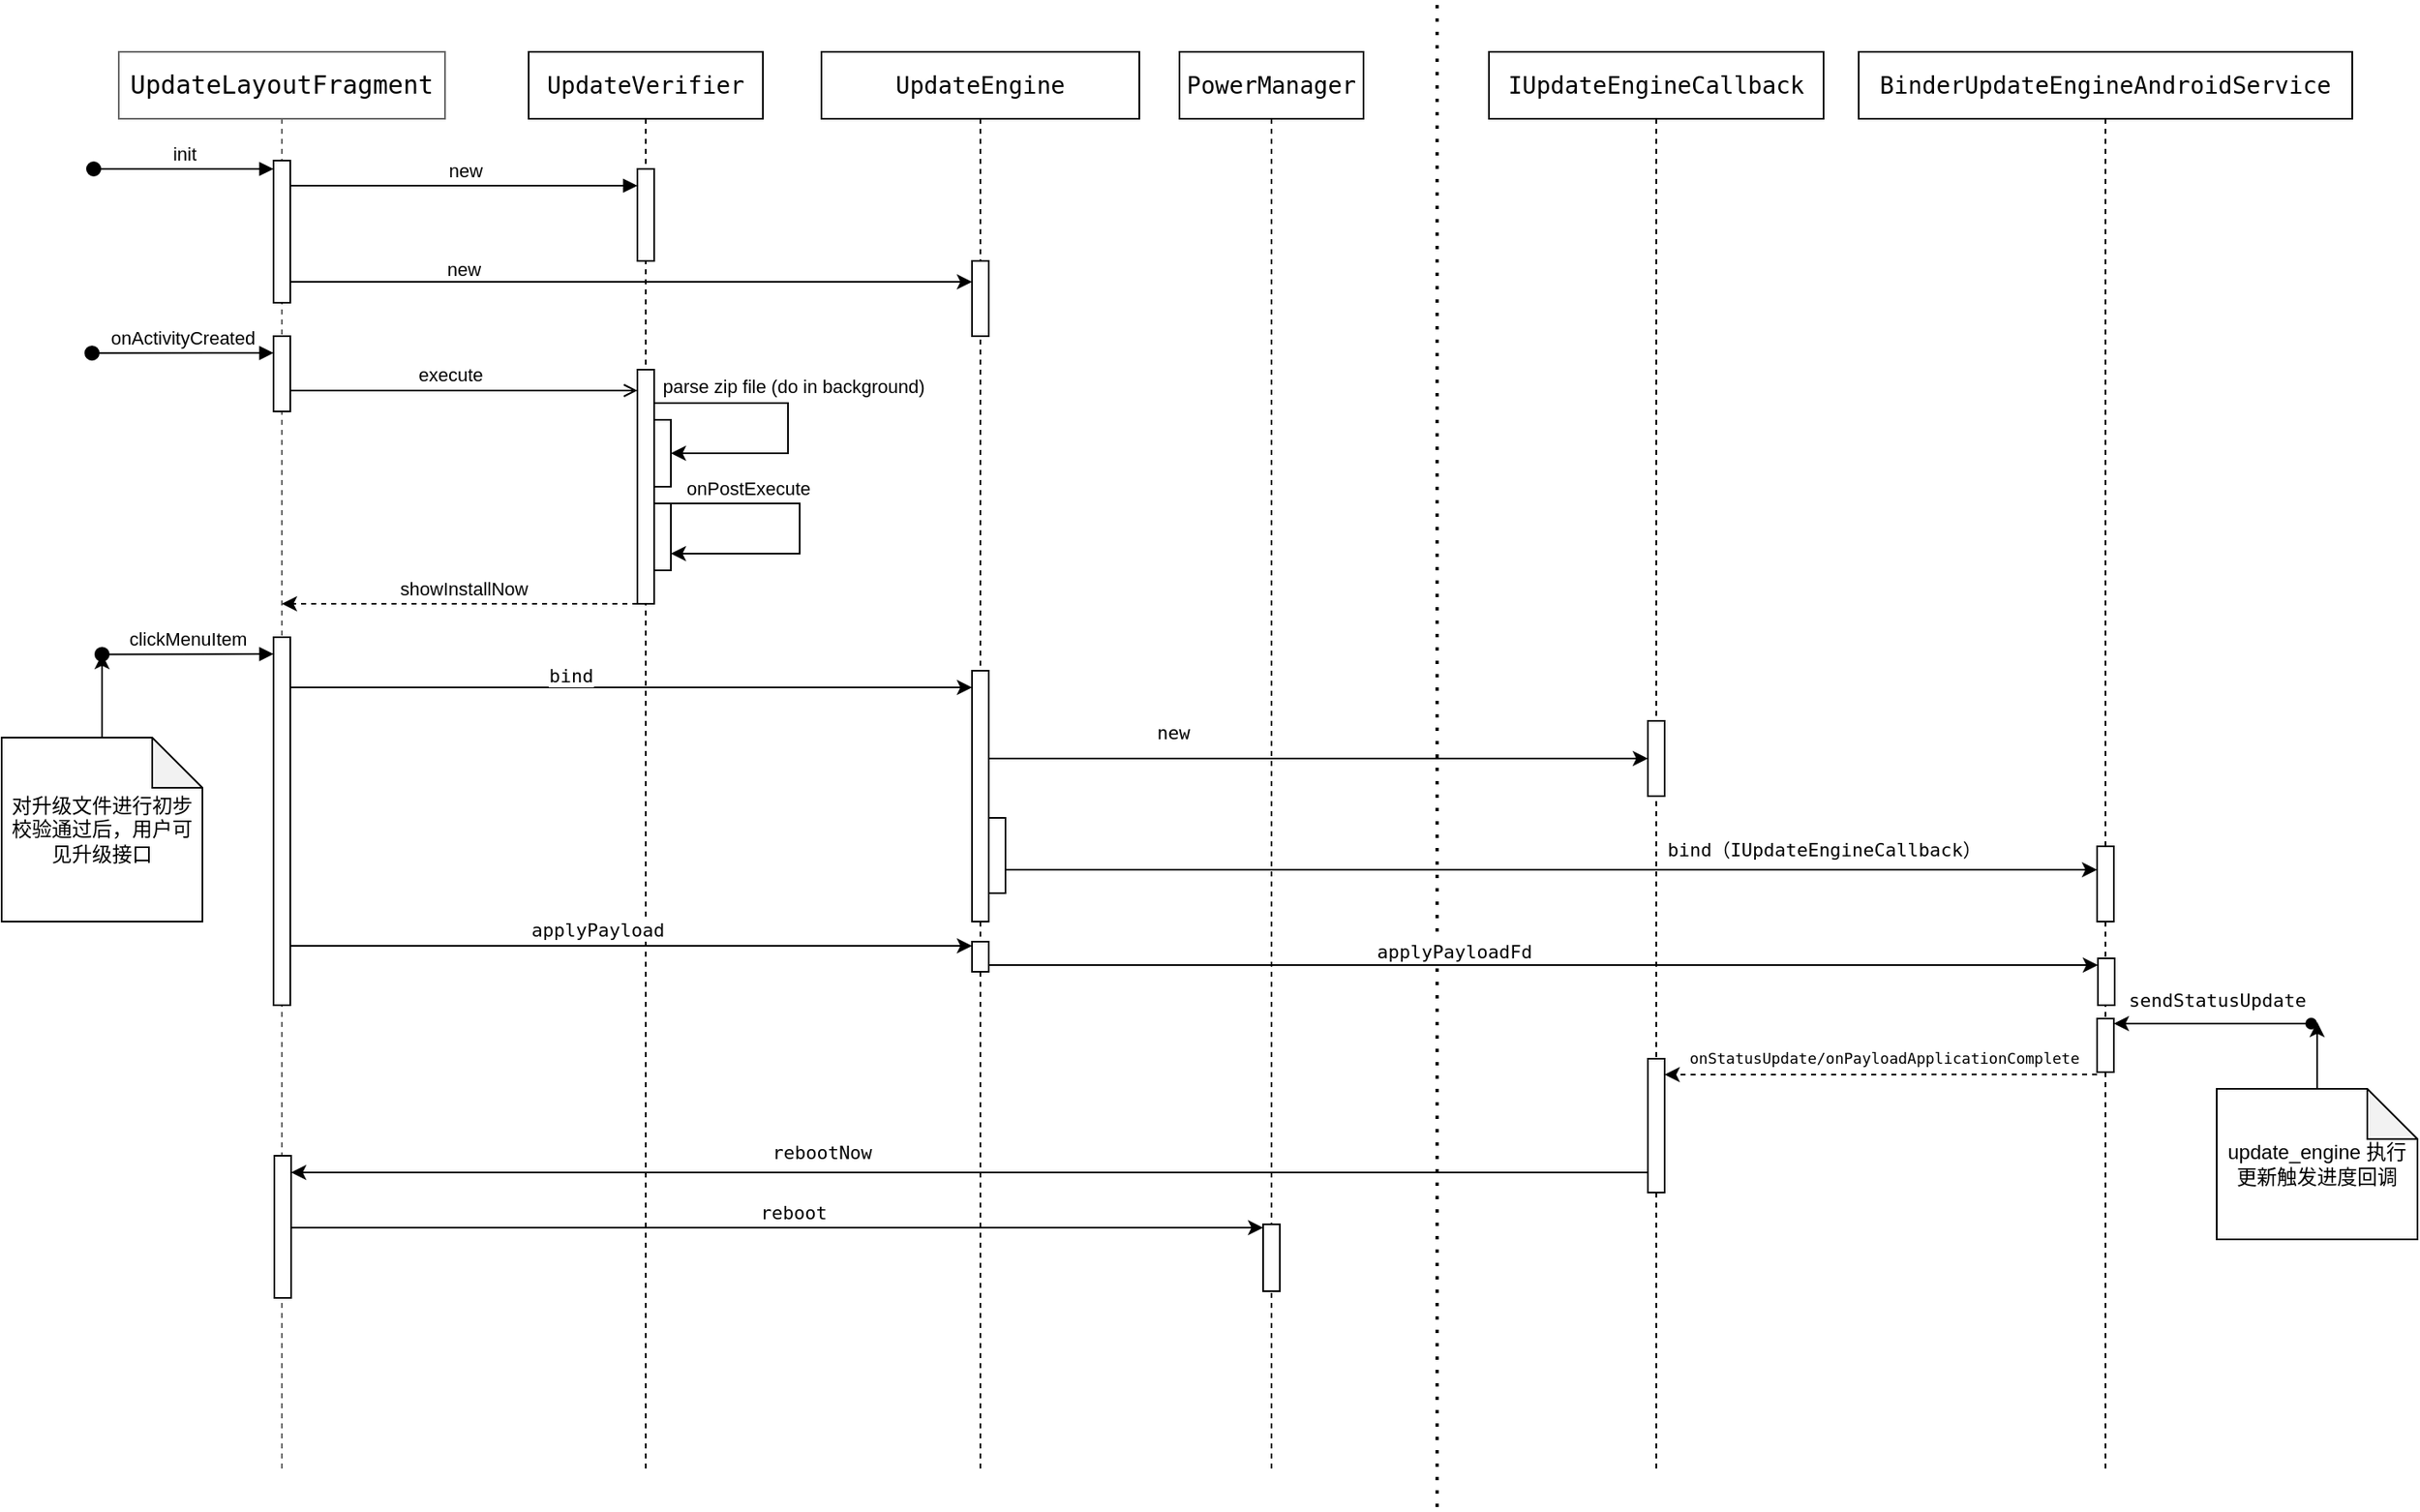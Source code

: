 <mxfile version="21.6.1" type="github">
  <diagram name="Page-1" id="2YBvvXClWsGukQMizWep">
    <mxGraphModel dx="2284" dy="775" grid="1" gridSize="10" guides="1" tooltips="1" connect="1" arrows="1" fold="1" page="1" pageScale="1" pageWidth="850" pageHeight="1100" math="0" shadow="0">
      <root>
        <mxCell id="0" />
        <mxCell id="1" parent="0" />
        <mxCell id="wsWi3bMlTMWLQj8raXSB-1" value="&lt;div style=&quot;font-family: &amp;quot;Source Code Pro&amp;quot;, monospace; font-size: 11.3pt;&quot;&gt;&lt;font style=&quot;&quot; color=&quot;#000000&quot;&gt;UpdateLayoutFragment&lt;/font&gt;&lt;/div&gt;" style="shape=umlLifeline;perimeter=lifelinePerimeter;whiteSpace=wrap;html=1;container=0;dropTarget=0;collapsible=0;recursiveResize=0;outlineConnect=0;portConstraint=eastwest;newEdgeStyle={&quot;edgeStyle&quot;:&quot;elbowEdgeStyle&quot;,&quot;elbow&quot;:&quot;vertical&quot;,&quot;curved&quot;:0,&quot;rounded&quot;:0};fillColor=default;fontColor=#333333;strokeColor=#666666;" parent="1" vertex="1">
          <mxGeometry x="-20" y="70" width="195" height="850" as="geometry" />
        </mxCell>
        <mxCell id="wsWi3bMlTMWLQj8raXSB-2" value="" style="html=1;points=[];perimeter=orthogonalPerimeter;outlineConnect=0;targetShapes=umlLifeline;portConstraint=eastwest;newEdgeStyle={&quot;edgeStyle&quot;:&quot;elbowEdgeStyle&quot;,&quot;elbow&quot;:&quot;vertical&quot;,&quot;curved&quot;:0,&quot;rounded&quot;:0};" parent="wsWi3bMlTMWLQj8raXSB-1" vertex="1">
          <mxGeometry x="92.5" y="65" width="10" height="85" as="geometry" />
        </mxCell>
        <mxCell id="wsWi3bMlTMWLQj8raXSB-3" value="init" style="html=1;verticalAlign=bottom;startArrow=oval;endArrow=block;startSize=8;edgeStyle=elbowEdgeStyle;elbow=vertical;curved=0;rounded=0;" parent="wsWi3bMlTMWLQj8raXSB-1" target="wsWi3bMlTMWLQj8raXSB-2" edge="1">
          <mxGeometry relative="1" as="geometry">
            <mxPoint x="-15" y="70" as="sourcePoint" />
          </mxGeometry>
        </mxCell>
        <mxCell id="wsWi3bMlTMWLQj8raXSB-4" value="" style="html=1;points=[];perimeter=orthogonalPerimeter;outlineConnect=0;targetShapes=umlLifeline;portConstraint=eastwest;newEdgeStyle={&quot;edgeStyle&quot;:&quot;elbowEdgeStyle&quot;,&quot;elbow&quot;:&quot;vertical&quot;,&quot;curved&quot;:0,&quot;rounded&quot;:0};" parent="wsWi3bMlTMWLQj8raXSB-1" vertex="1">
          <mxGeometry x="92.5" y="170" width="10" height="45" as="geometry" />
        </mxCell>
        <mxCell id="wsWi3bMlTMWLQj8raXSB-60" value="" style="html=1;points=[];perimeter=orthogonalPerimeter;outlineConnect=0;targetShapes=umlLifeline;portConstraint=eastwest;newEdgeStyle={&quot;edgeStyle&quot;:&quot;elbowEdgeStyle&quot;,&quot;elbow&quot;:&quot;vertical&quot;,&quot;curved&quot;:0,&quot;rounded&quot;:0};" parent="wsWi3bMlTMWLQj8raXSB-1" vertex="1">
          <mxGeometry x="92.5" y="350" width="10" height="220" as="geometry" />
        </mxCell>
        <mxCell id="wsWi3bMlTMWLQj8raXSB-90" value="" style="html=1;points=[];perimeter=orthogonalPerimeter;outlineConnect=0;targetShapes=umlLifeline;portConstraint=eastwest;newEdgeStyle={&quot;edgeStyle&quot;:&quot;elbowEdgeStyle&quot;,&quot;elbow&quot;:&quot;vertical&quot;,&quot;curved&quot;:0,&quot;rounded&quot;:0};" parent="wsWi3bMlTMWLQj8raXSB-1" vertex="1">
          <mxGeometry x="93" y="660" width="10" height="85" as="geometry" />
        </mxCell>
        <mxCell id="wsWi3bMlTMWLQj8raXSB-6" value="&lt;div style=&quot;font-family: &amp;quot;Source Code Pro&amp;quot;, monospace; font-size: 11.3pt;&quot;&gt;&lt;div style=&quot;font-size: 10.5pt;&quot;&gt;UpdateEngine&lt;/div&gt;&lt;/div&gt;" style="shape=umlLifeline;perimeter=lifelinePerimeter;whiteSpace=wrap;html=1;container=0;dropTarget=0;collapsible=0;recursiveResize=0;outlineConnect=0;portConstraint=eastwest;newEdgeStyle={&quot;edgeStyle&quot;:&quot;elbowEdgeStyle&quot;,&quot;elbow&quot;:&quot;vertical&quot;,&quot;curved&quot;:0,&quot;rounded&quot;:0};" parent="1" vertex="1">
          <mxGeometry x="400" y="70" width="190" height="850" as="geometry" />
        </mxCell>
        <mxCell id="wsWi3bMlTMWLQj8raXSB-61" value="" style="html=1;points=[];perimeter=orthogonalPerimeter;outlineConnect=0;targetShapes=umlLifeline;portConstraint=eastwest;newEdgeStyle={&quot;edgeStyle&quot;:&quot;elbowEdgeStyle&quot;,&quot;elbow&quot;:&quot;vertical&quot;,&quot;curved&quot;:0,&quot;rounded&quot;:0};" parent="wsWi3bMlTMWLQj8raXSB-6" vertex="1">
          <mxGeometry x="90" y="370" width="10" height="150" as="geometry" />
        </mxCell>
        <mxCell id="wsWi3bMlTMWLQj8raXSB-64" value="" style="html=1;points=[];perimeter=orthogonalPerimeter;outlineConnect=0;targetShapes=umlLifeline;portConstraint=eastwest;newEdgeStyle={&quot;edgeStyle&quot;:&quot;elbowEdgeStyle&quot;,&quot;elbow&quot;:&quot;vertical&quot;,&quot;curved&quot;:0,&quot;rounded&quot;:0};" parent="wsWi3bMlTMWLQj8raXSB-6" vertex="1">
          <mxGeometry x="90" y="125" width="10" height="45" as="geometry" />
        </mxCell>
        <mxCell id="wsWi3bMlTMWLQj8raXSB-74" value="" style="html=1;points=[];perimeter=orthogonalPerimeter;outlineConnect=0;targetShapes=umlLifeline;portConstraint=eastwest;newEdgeStyle={&quot;edgeStyle&quot;:&quot;elbowEdgeStyle&quot;,&quot;elbow&quot;:&quot;vertical&quot;,&quot;curved&quot;:0,&quot;rounded&quot;:0};" parent="wsWi3bMlTMWLQj8raXSB-6" vertex="1">
          <mxGeometry x="100" y="458" width="10" height="45" as="geometry" />
        </mxCell>
        <mxCell id="wsWi3bMlTMWLQj8raXSB-105" style="edgeStyle=elbowEdgeStyle;rounded=0;orthogonalLoop=1;jettySize=auto;html=1;elbow=vertical;curved=0;" parent="wsWi3bMlTMWLQj8raXSB-6" source="wsWi3bMlTMWLQj8raXSB-102" target="wsWi3bMlTMWLQj8raXSB-6" edge="1">
          <mxGeometry relative="1" as="geometry" />
        </mxCell>
        <mxCell id="wsWi3bMlTMWLQj8raXSB-102" value="" style="html=1;points=[];perimeter=orthogonalPerimeter;outlineConnect=0;targetShapes=umlLifeline;portConstraint=eastwest;newEdgeStyle={&quot;edgeStyle&quot;:&quot;elbowEdgeStyle&quot;,&quot;elbow&quot;:&quot;vertical&quot;,&quot;curved&quot;:0,&quot;rounded&quot;:0};" parent="wsWi3bMlTMWLQj8raXSB-6" vertex="1">
          <mxGeometry x="90" y="532" width="10" height="18" as="geometry" />
        </mxCell>
        <mxCell id="wsWi3bMlTMWLQj8raXSB-8" value="new" style="html=1;verticalAlign=bottom;endArrow=block;edgeStyle=elbowEdgeStyle;elbow=vertical;curved=0;rounded=0;" parent="1" source="wsWi3bMlTMWLQj8raXSB-2" target="wsWi3bMlTMWLQj8raXSB-7" edge="1">
          <mxGeometry relative="1" as="geometry">
            <mxPoint x="210" y="160" as="sourcePoint" />
            <Array as="points">
              <mxPoint x="195" y="150" />
            </Array>
          </mxGeometry>
        </mxCell>
        <mxCell id="wsWi3bMlTMWLQj8raXSB-9" value="&lt;div style=&quot;font-family: &amp;quot;Source Code Pro&amp;quot;, monospace; font-size: 11.3pt;&quot;&gt;&lt;div style=&quot;font-size: 11.3pt;&quot;&gt;&lt;div style=&quot;font-size: 10.5pt;&quot;&gt;IUpdateEngineCallback&lt;/div&gt;&lt;/div&gt;&lt;/div&gt;" style="shape=umlLifeline;perimeter=lifelinePerimeter;whiteSpace=wrap;html=1;container=0;dropTarget=0;collapsible=0;recursiveResize=0;outlineConnect=0;portConstraint=eastwest;newEdgeStyle={&quot;edgeStyle&quot;:&quot;elbowEdgeStyle&quot;,&quot;elbow&quot;:&quot;vertical&quot;,&quot;curved&quot;:0,&quot;rounded&quot;:0};" parent="1" vertex="1">
          <mxGeometry x="799" y="70" width="200" height="850" as="geometry" />
        </mxCell>
        <mxCell id="wsWi3bMlTMWLQj8raXSB-10" style="edgeStyle=elbowEdgeStyle;rounded=0;orthogonalLoop=1;jettySize=auto;html=1;elbow=vertical;curved=0;" parent="wsWi3bMlTMWLQj8raXSB-9" target="wsWi3bMlTMWLQj8raXSB-9" edge="1">
          <mxGeometry relative="1" as="geometry">
            <mxPoint x="100" y="250" as="sourcePoint" />
          </mxGeometry>
        </mxCell>
        <mxCell id="wsWi3bMlTMWLQj8raXSB-71" value="" style="html=1;points=[];perimeter=orthogonalPerimeter;outlineConnect=0;targetShapes=umlLifeline;portConstraint=eastwest;newEdgeStyle={&quot;edgeStyle&quot;:&quot;elbowEdgeStyle&quot;,&quot;elbow&quot;:&quot;vertical&quot;,&quot;curved&quot;:0,&quot;rounded&quot;:0};" parent="wsWi3bMlTMWLQj8raXSB-9" vertex="1">
          <mxGeometry x="95" y="400" width="10" height="45" as="geometry" />
        </mxCell>
        <mxCell id="wsWi3bMlTMWLQj8raXSB-86" value="" style="html=1;points=[];perimeter=orthogonalPerimeter;outlineConnect=0;targetShapes=umlLifeline;portConstraint=eastwest;newEdgeStyle={&quot;edgeStyle&quot;:&quot;elbowEdgeStyle&quot;,&quot;elbow&quot;:&quot;vertical&quot;,&quot;curved&quot;:0,&quot;rounded&quot;:0};" parent="wsWi3bMlTMWLQj8raXSB-9" vertex="1">
          <mxGeometry x="95" y="602" width="10" height="80" as="geometry" />
        </mxCell>
        <mxCell id="wsWi3bMlTMWLQj8raXSB-12" value="&lt;div style=&quot;font-family: &amp;quot;Source Code Pro&amp;quot;, monospace; font-size: 11.3pt;&quot;&gt;&lt;div style=&quot;font-size: 10.5pt;&quot;&gt;UpdateVerifier&lt;/div&gt;&lt;/div&gt;" style="shape=umlLifeline;perimeter=lifelinePerimeter;whiteSpace=wrap;html=1;container=0;dropTarget=0;collapsible=0;recursiveResize=0;outlineConnect=0;portConstraint=eastwest;newEdgeStyle={&quot;edgeStyle&quot;:&quot;elbowEdgeStyle&quot;,&quot;elbow&quot;:&quot;vertical&quot;,&quot;curved&quot;:0,&quot;rounded&quot;:0};" parent="1" vertex="1">
          <mxGeometry x="225" y="70" width="140" height="850" as="geometry" />
        </mxCell>
        <mxCell id="wsWi3bMlTMWLQj8raXSB-13" value="" style="html=1;points=[];perimeter=orthogonalPerimeter;outlineConnect=0;targetShapes=umlLifeline;portConstraint=eastwest;newEdgeStyle={&quot;edgeStyle&quot;:&quot;elbowEdgeStyle&quot;,&quot;elbow&quot;:&quot;vertical&quot;,&quot;curved&quot;:0,&quot;rounded&quot;:0};" parent="wsWi3bMlTMWLQj8raXSB-12" vertex="1">
          <mxGeometry x="65" y="190" width="10" height="140" as="geometry" />
        </mxCell>
        <mxCell id="wsWi3bMlTMWLQj8raXSB-7" value="" style="html=1;points=[];perimeter=orthogonalPerimeter;outlineConnect=0;targetShapes=umlLifeline;portConstraint=eastwest;newEdgeStyle={&quot;edgeStyle&quot;:&quot;elbowEdgeStyle&quot;,&quot;elbow&quot;:&quot;vertical&quot;,&quot;curved&quot;:0,&quot;rounded&quot;:0};" parent="wsWi3bMlTMWLQj8raXSB-12" vertex="1">
          <mxGeometry x="65" y="70" width="10" height="55" as="geometry" />
        </mxCell>
        <mxCell id="wsWi3bMlTMWLQj8raXSB-41" value="" style="html=1;points=[];perimeter=orthogonalPerimeter;outlineConnect=0;targetShapes=umlLifeline;portConstraint=eastwest;newEdgeStyle={&quot;edgeStyle&quot;:&quot;elbowEdgeStyle&quot;,&quot;elbow&quot;:&quot;vertical&quot;,&quot;curved&quot;:0,&quot;rounded&quot;:0};" parent="wsWi3bMlTMWLQj8raXSB-12" vertex="1">
          <mxGeometry x="75" y="220" width="10" height="40" as="geometry" />
        </mxCell>
        <mxCell id="wsWi3bMlTMWLQj8raXSB-40" value="" style="endArrow=classic;html=1;rounded=0;endFill=1;" parent="wsWi3bMlTMWLQj8raXSB-12" source="wsWi3bMlTMWLQj8raXSB-13" target="wsWi3bMlTMWLQj8raXSB-41" edge="1">
          <mxGeometry width="50" height="50" relative="1" as="geometry">
            <mxPoint x="75.004" y="210" as="sourcePoint" />
            <mxPoint x="155" y="260" as="targetPoint" />
            <Array as="points">
              <mxPoint x="155" y="210" />
              <mxPoint x="155" y="240" />
            </Array>
          </mxGeometry>
        </mxCell>
        <mxCell id="wsWi3bMlTMWLQj8raXSB-45" value="" style="html=1;points=[];perimeter=orthogonalPerimeter;outlineConnect=0;targetShapes=umlLifeline;portConstraint=eastwest;newEdgeStyle={&quot;edgeStyle&quot;:&quot;elbowEdgeStyle&quot;,&quot;elbow&quot;:&quot;vertical&quot;,&quot;curved&quot;:0,&quot;rounded&quot;:0};" parent="wsWi3bMlTMWLQj8raXSB-12" vertex="1">
          <mxGeometry x="75" y="270" width="10" height="40" as="geometry" />
        </mxCell>
        <mxCell id="wsWi3bMlTMWLQj8raXSB-15" value="" style="edgeStyle=elbowEdgeStyle;rounded=0;orthogonalLoop=1;jettySize=auto;html=1;elbow=vertical;curved=0;endArrow=open;endFill=0;" parent="1" source="wsWi3bMlTMWLQj8raXSB-4" target="wsWi3bMlTMWLQj8raXSB-13" edge="1">
          <mxGeometry relative="1" as="geometry" />
        </mxCell>
        <mxCell id="wsWi3bMlTMWLQj8raXSB-16" value="execute" style="edgeLabel;html=1;align=center;verticalAlign=middle;resizable=0;points=[];" parent="wsWi3bMlTMWLQj8raXSB-15" vertex="1" connectable="0">
          <mxGeometry x="-0.181" y="-1" relative="1" as="geometry">
            <mxPoint x="10" y="-11" as="offset" />
          </mxGeometry>
        </mxCell>
        <mxCell id="wsWi3bMlTMWLQj8raXSB-19" value="&lt;div style=&quot;font-family: &amp;quot;Source Code Pro&amp;quot;, monospace; font-size: 11.3pt;&quot;&gt;&lt;div style=&quot;font-size: 11.3pt;&quot;&gt;&lt;div style=&quot;font-size: 10.5pt;&quot;&gt;BinderUpdateEngineAndroidService&lt;/div&gt;&lt;/div&gt;&lt;/div&gt;" style="shape=umlLifeline;perimeter=lifelinePerimeter;whiteSpace=wrap;html=1;container=0;dropTarget=0;collapsible=0;recursiveResize=0;outlineConnect=0;portConstraint=eastwest;newEdgeStyle={&quot;edgeStyle&quot;:&quot;elbowEdgeStyle&quot;,&quot;elbow&quot;:&quot;vertical&quot;,&quot;curved&quot;:0,&quot;rounded&quot;:0};" parent="1" vertex="1">
          <mxGeometry x="1020" y="70" width="295" height="850" as="geometry" />
        </mxCell>
        <mxCell id="wsWi3bMlTMWLQj8raXSB-75" value="" style="html=1;points=[];perimeter=orthogonalPerimeter;outlineConnect=0;targetShapes=umlLifeline;portConstraint=eastwest;newEdgeStyle={&quot;edgeStyle&quot;:&quot;elbowEdgeStyle&quot;,&quot;elbow&quot;:&quot;vertical&quot;,&quot;curved&quot;:0,&quot;rounded&quot;:0};" parent="wsWi3bMlTMWLQj8raXSB-19" vertex="1">
          <mxGeometry x="142.5" y="475" width="10" height="45" as="geometry" />
        </mxCell>
        <mxCell id="wsWi3bMlTMWLQj8raXSB-81" value="" style="html=1;points=[];perimeter=orthogonalPerimeter;outlineConnect=0;targetShapes=umlLifeline;portConstraint=eastwest;newEdgeStyle={&quot;edgeStyle&quot;:&quot;elbowEdgeStyle&quot;,&quot;elbow&quot;:&quot;vertical&quot;,&quot;curved&quot;:0,&quot;rounded&quot;:0};" parent="wsWi3bMlTMWLQj8raXSB-19" vertex="1">
          <mxGeometry x="142.5" y="578" width="10" height="32" as="geometry" />
        </mxCell>
        <mxCell id="wsWi3bMlTMWLQj8raXSB-106" value="" style="html=1;points=[];perimeter=orthogonalPerimeter;outlineConnect=0;targetShapes=umlLifeline;portConstraint=eastwest;newEdgeStyle={&quot;edgeStyle&quot;:&quot;elbowEdgeStyle&quot;,&quot;elbow&quot;:&quot;vertical&quot;,&quot;curved&quot;:0,&quot;rounded&quot;:0};" parent="wsWi3bMlTMWLQj8raXSB-19" vertex="1">
          <mxGeometry x="143" y="542" width="10" height="28" as="geometry" />
        </mxCell>
        <mxCell id="wsWi3bMlTMWLQj8raXSB-84" style="edgeStyle=orthogonalEdgeStyle;rounded=0;orthogonalLoop=1;jettySize=auto;html=1;" parent="1" source="wsWi3bMlTMWLQj8raXSB-31" edge="1">
          <mxGeometry relative="1" as="geometry">
            <mxPoint x="1294" y="650" as="targetPoint" />
          </mxGeometry>
        </mxCell>
        <mxCell id="wsWi3bMlTMWLQj8raXSB-31" value="update_engine 执行更新触发进度回调" style="shape=note;whiteSpace=wrap;html=1;backgroundOutline=1;darkOpacity=0.05;" parent="1" vertex="1">
          <mxGeometry x="1234" y="690" width="120" height="90" as="geometry" />
        </mxCell>
        <mxCell id="wsWi3bMlTMWLQj8raXSB-38" value="onActivityCreated" style="html=1;verticalAlign=bottom;startArrow=oval;endArrow=block;startSize=8;edgeStyle=elbowEdgeStyle;elbow=vertical;curved=0;rounded=0;" parent="1" target="wsWi3bMlTMWLQj8raXSB-4" edge="1">
          <mxGeometry relative="1" as="geometry">
            <mxPoint x="-36" y="250.1" as="sourcePoint" />
            <mxPoint x="72" y="250.1" as="targetPoint" />
          </mxGeometry>
        </mxCell>
        <mxCell id="wsWi3bMlTMWLQj8raXSB-44" value="parse zip file (do in background)" style="edgeLabel;html=1;align=center;verticalAlign=middle;resizable=0;points=[];" parent="1" vertex="1" connectable="0">
          <mxGeometry x="387" y="269.003" as="geometry">
            <mxPoint x="-4" y="1" as="offset" />
          </mxGeometry>
        </mxCell>
        <mxCell id="wsWi3bMlTMWLQj8raXSB-46" value="" style="endArrow=classic;html=1;rounded=0;endFill=1;" parent="1" target="wsWi3bMlTMWLQj8raXSB-45" edge="1">
          <mxGeometry width="50" height="50" relative="1" as="geometry">
            <mxPoint x="307" y="340" as="sourcePoint" />
            <mxPoint x="317" y="370" as="targetPoint" />
            <Array as="points">
              <mxPoint x="387" y="340" />
              <mxPoint x="387" y="370" />
            </Array>
          </mxGeometry>
        </mxCell>
        <mxCell id="wsWi3bMlTMWLQj8raXSB-47" value="onPostExecute" style="edgeLabel;html=1;align=center;verticalAlign=middle;resizable=0;points=[];" parent="1" vertex="1" connectable="0">
          <mxGeometry x="360" y="330.003" as="geometry">
            <mxPoint x="-4" y="1" as="offset" />
          </mxGeometry>
        </mxCell>
        <mxCell id="wsWi3bMlTMWLQj8raXSB-56" value="showInstallNow" style="edgeLabel;html=1;align=center;verticalAlign=middle;resizable=0;points=[];" parent="1" vertex="1" connectable="0">
          <mxGeometry x="190" y="390.003" as="geometry">
            <mxPoint x="-4" y="1" as="offset" />
          </mxGeometry>
        </mxCell>
        <mxCell id="wsWi3bMlTMWLQj8raXSB-55" value="" style="endArrow=classic;html=1;rounded=0;endFill=1;dashed=1;" parent="1" source="wsWi3bMlTMWLQj8raXSB-13" target="wsWi3bMlTMWLQj8raXSB-1" edge="1">
          <mxGeometry width="50" height="50" relative="1" as="geometry">
            <mxPoint x="307" y="400" as="sourcePoint" />
            <mxPoint x="310" y="430" as="targetPoint" />
            <Array as="points">
              <mxPoint x="260" y="400" />
              <mxPoint x="150" y="400" />
            </Array>
          </mxGeometry>
        </mxCell>
        <mxCell id="wsWi3bMlTMWLQj8raXSB-59" value="clickMenuItem" style="html=1;verticalAlign=bottom;startArrow=oval;endArrow=block;startSize=8;edgeStyle=elbowEdgeStyle;elbow=vertical;curved=0;rounded=0;" parent="1" target="wsWi3bMlTMWLQj8raXSB-60" edge="1">
          <mxGeometry relative="1" as="geometry">
            <mxPoint x="-30" y="430.2" as="sourcePoint" />
            <mxPoint x="70" y="430" as="targetPoint" />
          </mxGeometry>
        </mxCell>
        <mxCell id="wsWi3bMlTMWLQj8raXSB-62" value="" style="edgeStyle=elbowEdgeStyle;rounded=0;orthogonalLoop=1;jettySize=auto;html=1;elbow=vertical;curved=0;" parent="1" source="wsWi3bMlTMWLQj8raXSB-60" edge="1">
          <mxGeometry relative="1" as="geometry">
            <mxPoint x="82.5" y="450" as="sourcePoint" />
            <mxPoint x="490" y="450" as="targetPoint" />
          </mxGeometry>
        </mxCell>
        <mxCell id="wsWi3bMlTMWLQj8raXSB-63" value="&lt;div style=&quot;font-family: &amp;quot;Source Code Pro&amp;quot;, monospace;&quot;&gt;&lt;font style=&quot;font-size: 11px;&quot;&gt;bind&lt;/font&gt;&lt;/div&gt;" style="edgeLabel;html=1;align=center;verticalAlign=middle;resizable=0;points=[];" parent="1" vertex="1" connectable="0">
          <mxGeometry x="250" y="436.003" as="geometry">
            <mxPoint y="7" as="offset" />
          </mxGeometry>
        </mxCell>
        <mxCell id="wsWi3bMlTMWLQj8raXSB-65" value="" style="edgeStyle=elbowEdgeStyle;rounded=0;orthogonalLoop=1;jettySize=auto;html=1;elbow=vertical;curved=0;" parent="1" source="wsWi3bMlTMWLQj8raXSB-2" target="wsWi3bMlTMWLQj8raXSB-64" edge="1">
          <mxGeometry relative="1" as="geometry" />
        </mxCell>
        <mxCell id="wsWi3bMlTMWLQj8raXSB-69" value="new" style="edgeLabel;html=1;align=center;verticalAlign=middle;resizable=0;points=[];" parent="1" vertex="1" connectable="0">
          <mxGeometry x="184.0" y="275.6" as="geometry">
            <mxPoint x="2" y="-76" as="offset" />
          </mxGeometry>
        </mxCell>
        <mxCell id="wsWi3bMlTMWLQj8raXSB-72" value="" style="edgeStyle=elbowEdgeStyle;rounded=0;orthogonalLoop=1;jettySize=auto;html=1;elbow=vertical;curved=0;" parent="1" source="wsWi3bMlTMWLQj8raXSB-61" target="wsWi3bMlTMWLQj8raXSB-71" edge="1">
          <mxGeometry relative="1" as="geometry" />
        </mxCell>
        <mxCell id="wsWi3bMlTMWLQj8raXSB-73" value="&lt;div style=&quot;font-family: &amp;quot;Source Code Pro&amp;quot;, monospace;&quot;&gt;&lt;font style=&quot;font-size: 11px;&quot;&gt;new&lt;/font&gt;&lt;/div&gt;" style="edgeLabel;html=1;align=center;verticalAlign=middle;resizable=0;points=[];" parent="1" vertex="1" connectable="0">
          <mxGeometry x="610" y="470.003" as="geometry">
            <mxPoint y="7" as="offset" />
          </mxGeometry>
        </mxCell>
        <mxCell id="wsWi3bMlTMWLQj8raXSB-76" value="" style="edgeStyle=elbowEdgeStyle;rounded=0;orthogonalLoop=1;jettySize=auto;html=1;elbow=vertical;curved=0;" parent="1" source="wsWi3bMlTMWLQj8raXSB-74" target="wsWi3bMlTMWLQj8raXSB-75" edge="1">
          <mxGeometry relative="1" as="geometry" />
        </mxCell>
        <mxCell id="wsWi3bMlTMWLQj8raXSB-79" value="" style="endArrow=none;dashed=1;html=1;dashPattern=1 3;strokeWidth=2;rounded=0;" parent="1" edge="1">
          <mxGeometry width="50" height="50" relative="1" as="geometry">
            <mxPoint x="768" y="940" as="sourcePoint" />
            <mxPoint x="768" y="40" as="targetPoint" />
          </mxGeometry>
        </mxCell>
        <mxCell id="wsWi3bMlTMWLQj8raXSB-80" value="&lt;div style=&quot;font-family: &amp;quot;Source Code Pro&amp;quot;, monospace;&quot;&gt;bind（IUpdateEngineCallback）&lt;/div&gt;" style="edgeLabel;html=1;align=center;verticalAlign=middle;resizable=0;points=[];" parent="1" vertex="1" connectable="0">
          <mxGeometry x="999" y="540.003" as="geometry">
            <mxPoint y="7" as="offset" />
          </mxGeometry>
        </mxCell>
        <mxCell id="wsWi3bMlTMWLQj8raXSB-82" value="" style="endArrow=classic;html=1;rounded=0;shadow=0;startArrow=oval;startFill=1;" parent="1" edge="1">
          <mxGeometry width="50" height="50" relative="1" as="geometry">
            <mxPoint x="1290.48" y="651" as="sourcePoint" />
            <mxPoint x="1172.5" y="651" as="targetPoint" />
            <Array as="points">
              <mxPoint x="1290.48" y="651" />
              <mxPoint x="1260.48" y="651" />
            </Array>
          </mxGeometry>
        </mxCell>
        <mxCell id="wsWi3bMlTMWLQj8raXSB-85" value="&lt;div style=&quot;font-family: &amp;quot;Source Code Pro&amp;quot;, monospace;&quot;&gt;sendStatusUpdate&lt;/div&gt;" style="edgeLabel;html=1;align=center;verticalAlign=middle;resizable=0;points=[];" parent="1" vertex="1" connectable="0">
          <mxGeometry x="1234" y="630.003" as="geometry">
            <mxPoint y="7" as="offset" />
          </mxGeometry>
        </mxCell>
        <mxCell id="wsWi3bMlTMWLQj8raXSB-87" value="" style="edgeStyle=elbowEdgeStyle;rounded=0;orthogonalLoop=1;jettySize=auto;html=1;elbow=vertical;curved=0;dashed=1;" parent="1" edge="1">
          <mxGeometry relative="1" as="geometry">
            <mxPoint x="1162.5" y="681.391" as="sourcePoint" />
            <mxPoint x="904" y="681.391" as="targetPoint" />
          </mxGeometry>
        </mxCell>
        <mxCell id="wsWi3bMlTMWLQj8raXSB-89" value="&lt;div style=&quot;font-family: &amp;quot;Source Code Pro&amp;quot;, monospace;&quot;&gt;&lt;font style=&quot;font-size: 9px;&quot;&gt;onStatusUpdate/onPayloadApplicationComplete&lt;/font&gt;&lt;/div&gt;" style="edgeLabel;html=1;align=center;verticalAlign=middle;resizable=0;points=[];" parent="1" vertex="1" connectable="0">
          <mxGeometry x="1035" y="664.003" as="geometry">
            <mxPoint y="7" as="offset" />
          </mxGeometry>
        </mxCell>
        <mxCell id="wsWi3bMlTMWLQj8raXSB-91" value="" style="edgeStyle=elbowEdgeStyle;rounded=0;orthogonalLoop=1;jettySize=auto;html=1;elbow=vertical;curved=0;" parent="1" source="wsWi3bMlTMWLQj8raXSB-86" target="wsWi3bMlTMWLQj8raXSB-90" edge="1">
          <mxGeometry relative="1" as="geometry">
            <mxPoint x="764.68" y="740.001" as="sourcePoint" />
            <mxPoint x="120.0" y="746.045" as="targetPoint" />
            <Array as="points">
              <mxPoint x="670" y="740" />
            </Array>
          </mxGeometry>
        </mxCell>
        <mxCell id="wsWi3bMlTMWLQj8raXSB-92" value="&lt;div style=&quot;font-family: &amp;quot;Source Code Pro&amp;quot;, monospace;&quot;&gt;&lt;font style=&quot;font-size: 11px;&quot;&gt;rebootNow&lt;/font&gt;&lt;/div&gt;" style="edgeLabel;html=1;align=center;verticalAlign=middle;resizable=0;points=[];" parent="1" vertex="1" connectable="0">
          <mxGeometry x="400" y="721.003" as="geometry">
            <mxPoint y="7" as="offset" />
          </mxGeometry>
        </mxCell>
        <mxCell id="wsWi3bMlTMWLQj8raXSB-93" value="&lt;div style=&quot;font-family: &amp;quot;Source Code Pro&amp;quot;, monospace; font-size: 11.3pt;&quot;&gt;&lt;div style=&quot;font-size: 11.3pt;&quot;&gt;&lt;div style=&quot;font-size: 10.5pt;&quot;&gt;PowerManager&lt;/div&gt;&lt;/div&gt;&lt;/div&gt;" style="shape=umlLifeline;perimeter=lifelinePerimeter;whiteSpace=wrap;html=1;container=0;dropTarget=0;collapsible=0;recursiveResize=0;outlineConnect=0;portConstraint=eastwest;newEdgeStyle={&quot;edgeStyle&quot;:&quot;elbowEdgeStyle&quot;,&quot;elbow&quot;:&quot;vertical&quot;,&quot;curved&quot;:0,&quot;rounded&quot;:0};" parent="1" vertex="1">
          <mxGeometry x="614" y="70" width="110" height="850" as="geometry" />
        </mxCell>
        <mxCell id="wsWi3bMlTMWLQj8raXSB-95" value="" style="html=1;points=[];perimeter=orthogonalPerimeter;outlineConnect=0;targetShapes=umlLifeline;portConstraint=eastwest;newEdgeStyle={&quot;edgeStyle&quot;:&quot;elbowEdgeStyle&quot;,&quot;elbow&quot;:&quot;vertical&quot;,&quot;curved&quot;:0,&quot;rounded&quot;:0};" parent="wsWi3bMlTMWLQj8raXSB-93" vertex="1">
          <mxGeometry x="50" y="701" width="10" height="40" as="geometry" />
        </mxCell>
        <mxCell id="wsWi3bMlTMWLQj8raXSB-96" style="edgeStyle=elbowEdgeStyle;rounded=0;orthogonalLoop=1;jettySize=auto;html=1;elbow=vertical;curved=0;" parent="1" target="wsWi3bMlTMWLQj8raXSB-95" edge="1">
          <mxGeometry relative="1" as="geometry">
            <mxPoint x="83" y="772.947" as="sourcePoint" />
            <mxPoint x="1322.5" y="772.947" as="targetPoint" />
          </mxGeometry>
        </mxCell>
        <mxCell id="wsWi3bMlTMWLQj8raXSB-97" value="&lt;div style=&quot;font-family: &amp;quot;Source Code Pro&amp;quot;, monospace;&quot;&gt;&lt;font style=&quot;font-size: 11px;&quot;&gt;reboot&lt;/font&gt;&lt;/div&gt;" style="edgeLabel;html=1;align=center;verticalAlign=middle;resizable=0;points=[];" parent="1" vertex="1" connectable="0">
          <mxGeometry x="812" y="762.003" as="geometry">
            <mxPoint x="-429" y="2" as="offset" />
          </mxGeometry>
        </mxCell>
        <mxCell id="wsWi3bMlTMWLQj8raXSB-103" value="" style="edgeStyle=elbowEdgeStyle;rounded=0;orthogonalLoop=1;jettySize=auto;html=1;elbow=vertical;curved=0;" parent="1" edge="1">
          <mxGeometry relative="1" as="geometry">
            <mxPoint x="82.5" y="604.478" as="sourcePoint" />
            <mxPoint x="490" y="604.478" as="targetPoint" />
          </mxGeometry>
        </mxCell>
        <mxCell id="wsWi3bMlTMWLQj8raXSB-104" value="&lt;div style=&quot;font-family: &amp;quot;Source Code Pro&amp;quot;, monospace;&quot;&gt;&lt;font style=&quot;font-size: 11px;&quot;&gt;applyPayload&lt;/font&gt;&lt;/div&gt;" style="edgeLabel;html=1;align=center;verticalAlign=middle;resizable=0;points=[];" parent="1" vertex="1" connectable="0">
          <mxGeometry x="270" y="600.003" as="geometry">
            <mxPoint x="-4" y="-5" as="offset" />
          </mxGeometry>
        </mxCell>
        <mxCell id="wsWi3bMlTMWLQj8raXSB-107" value="" style="edgeStyle=elbowEdgeStyle;rounded=0;orthogonalLoop=1;jettySize=auto;html=1;elbow=vertical;curved=0;" parent="1" source="wsWi3bMlTMWLQj8raXSB-102" target="wsWi3bMlTMWLQj8raXSB-106" edge="1">
          <mxGeometry relative="1" as="geometry" />
        </mxCell>
        <mxCell id="wsWi3bMlTMWLQj8raXSB-108" value="&lt;div style=&quot;font-family: &amp;quot;Source Code Pro&amp;quot;, monospace;&quot;&gt;&lt;font style=&quot;font-size: 11px;&quot;&gt;applyPayloadFd&lt;/font&gt;&lt;/div&gt;" style="edgeLabel;html=1;align=center;verticalAlign=middle;resizable=0;points=[];" parent="1" vertex="1" connectable="0">
          <mxGeometry x="358" y="610.003" as="geometry">
            <mxPoint x="420" y="-2" as="offset" />
          </mxGeometry>
        </mxCell>
        <mxCell id="wsWi3bMlTMWLQj8raXSB-110" style="edgeStyle=orthogonalEdgeStyle;rounded=0;orthogonalLoop=1;jettySize=auto;html=1;" parent="1" source="wsWi3bMlTMWLQj8raXSB-109" edge="1">
          <mxGeometry relative="1" as="geometry">
            <mxPoint x="-30" y="430" as="targetPoint" />
          </mxGeometry>
        </mxCell>
        <mxCell id="wsWi3bMlTMWLQj8raXSB-109" value="对升级文件进行初步校验通过后，用户可见升级接口" style="shape=note;whiteSpace=wrap;html=1;backgroundOutline=1;darkOpacity=0.05;" parent="1" vertex="1">
          <mxGeometry x="-90" y="480" width="120" height="110" as="geometry" />
        </mxCell>
      </root>
    </mxGraphModel>
  </diagram>
</mxfile>
